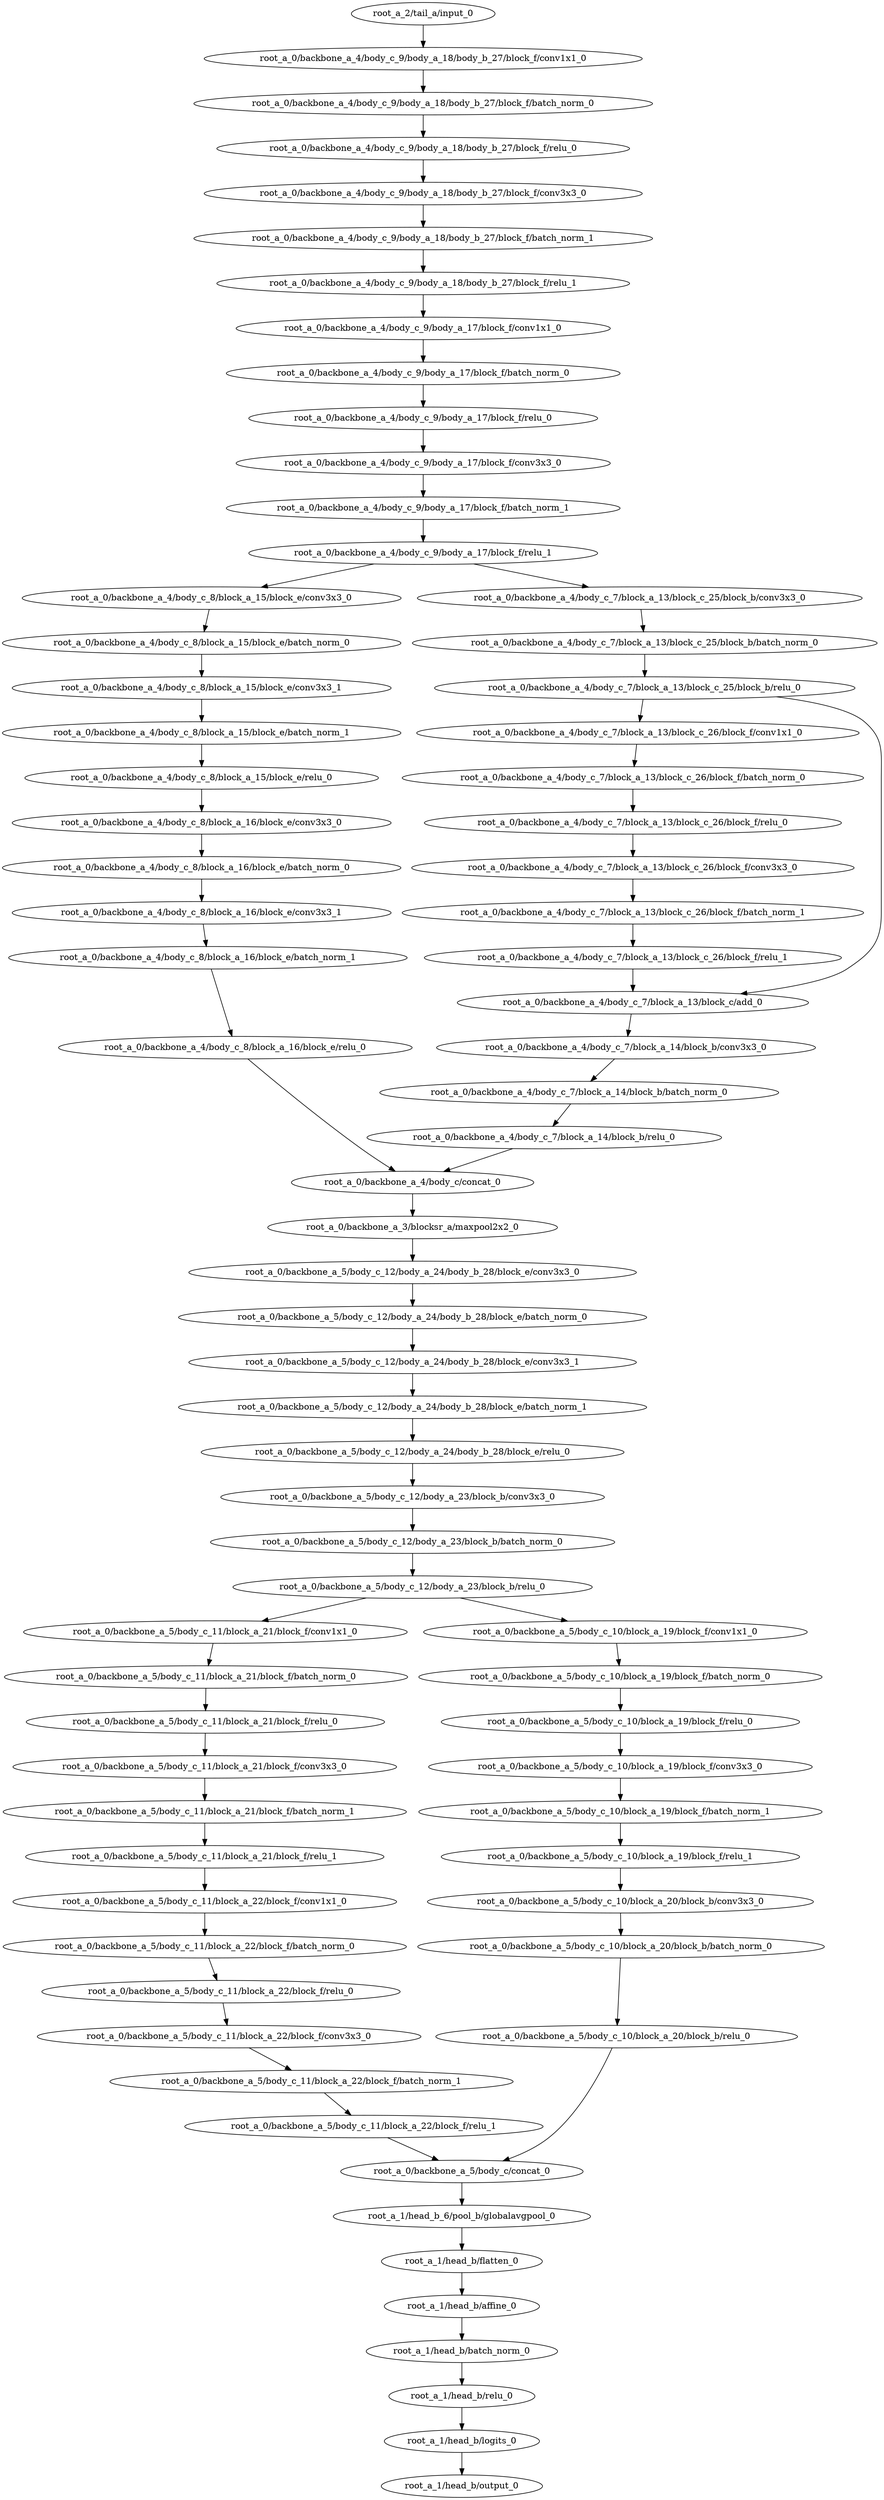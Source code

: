 digraph root_a {
	"root_a_2/tail_a/input_0"
	"root_a_0/backbone_a_4/body_c_9/body_a_18/body_b_27/block_f/conv1x1_0"
	"root_a_0/backbone_a_4/body_c_9/body_a_18/body_b_27/block_f/batch_norm_0"
	"root_a_0/backbone_a_4/body_c_9/body_a_18/body_b_27/block_f/relu_0"
	"root_a_0/backbone_a_4/body_c_9/body_a_18/body_b_27/block_f/conv3x3_0"
	"root_a_0/backbone_a_4/body_c_9/body_a_18/body_b_27/block_f/batch_norm_1"
	"root_a_0/backbone_a_4/body_c_9/body_a_18/body_b_27/block_f/relu_1"
	"root_a_0/backbone_a_4/body_c_9/body_a_17/block_f/conv1x1_0"
	"root_a_0/backbone_a_4/body_c_9/body_a_17/block_f/batch_norm_0"
	"root_a_0/backbone_a_4/body_c_9/body_a_17/block_f/relu_0"
	"root_a_0/backbone_a_4/body_c_9/body_a_17/block_f/conv3x3_0"
	"root_a_0/backbone_a_4/body_c_9/body_a_17/block_f/batch_norm_1"
	"root_a_0/backbone_a_4/body_c_9/body_a_17/block_f/relu_1"
	"root_a_0/backbone_a_4/body_c_8/block_a_15/block_e/conv3x3_0"
	"root_a_0/backbone_a_4/body_c_8/block_a_15/block_e/batch_norm_0"
	"root_a_0/backbone_a_4/body_c_8/block_a_15/block_e/conv3x3_1"
	"root_a_0/backbone_a_4/body_c_8/block_a_15/block_e/batch_norm_1"
	"root_a_0/backbone_a_4/body_c_8/block_a_15/block_e/relu_0"
	"root_a_0/backbone_a_4/body_c_8/block_a_16/block_e/conv3x3_0"
	"root_a_0/backbone_a_4/body_c_8/block_a_16/block_e/batch_norm_0"
	"root_a_0/backbone_a_4/body_c_8/block_a_16/block_e/conv3x3_1"
	"root_a_0/backbone_a_4/body_c_8/block_a_16/block_e/batch_norm_1"
	"root_a_0/backbone_a_4/body_c_8/block_a_16/block_e/relu_0"
	"root_a_0/backbone_a_4/body_c_7/block_a_13/block_c_25/block_b/conv3x3_0"
	"root_a_0/backbone_a_4/body_c_7/block_a_13/block_c_25/block_b/batch_norm_0"
	"root_a_0/backbone_a_4/body_c_7/block_a_13/block_c_25/block_b/relu_0"
	"root_a_0/backbone_a_4/body_c_7/block_a_13/block_c_26/block_f/conv1x1_0"
	"root_a_0/backbone_a_4/body_c_7/block_a_13/block_c_26/block_f/batch_norm_0"
	"root_a_0/backbone_a_4/body_c_7/block_a_13/block_c_26/block_f/relu_0"
	"root_a_0/backbone_a_4/body_c_7/block_a_13/block_c_26/block_f/conv3x3_0"
	"root_a_0/backbone_a_4/body_c_7/block_a_13/block_c_26/block_f/batch_norm_1"
	"root_a_0/backbone_a_4/body_c_7/block_a_13/block_c_26/block_f/relu_1"
	"root_a_0/backbone_a_4/body_c_7/block_a_13/block_c/add_0"
	"root_a_0/backbone_a_4/body_c_7/block_a_14/block_b/conv3x3_0"
	"root_a_0/backbone_a_4/body_c_7/block_a_14/block_b/batch_norm_0"
	"root_a_0/backbone_a_4/body_c_7/block_a_14/block_b/relu_0"
	"root_a_0/backbone_a_4/body_c/concat_0"
	"root_a_0/backbone_a_3/blocksr_a/maxpool2x2_0"
	"root_a_0/backbone_a_5/body_c_12/body_a_24/body_b_28/block_e/conv3x3_0"
	"root_a_0/backbone_a_5/body_c_12/body_a_24/body_b_28/block_e/batch_norm_0"
	"root_a_0/backbone_a_5/body_c_12/body_a_24/body_b_28/block_e/conv3x3_1"
	"root_a_0/backbone_a_5/body_c_12/body_a_24/body_b_28/block_e/batch_norm_1"
	"root_a_0/backbone_a_5/body_c_12/body_a_24/body_b_28/block_e/relu_0"
	"root_a_0/backbone_a_5/body_c_12/body_a_23/block_b/conv3x3_0"
	"root_a_0/backbone_a_5/body_c_12/body_a_23/block_b/batch_norm_0"
	"root_a_0/backbone_a_5/body_c_12/body_a_23/block_b/relu_0"
	"root_a_0/backbone_a_5/body_c_11/block_a_21/block_f/conv1x1_0"
	"root_a_0/backbone_a_5/body_c_11/block_a_21/block_f/batch_norm_0"
	"root_a_0/backbone_a_5/body_c_11/block_a_21/block_f/relu_0"
	"root_a_0/backbone_a_5/body_c_11/block_a_21/block_f/conv3x3_0"
	"root_a_0/backbone_a_5/body_c_11/block_a_21/block_f/batch_norm_1"
	"root_a_0/backbone_a_5/body_c_11/block_a_21/block_f/relu_1"
	"root_a_0/backbone_a_5/body_c_11/block_a_22/block_f/conv1x1_0"
	"root_a_0/backbone_a_5/body_c_11/block_a_22/block_f/batch_norm_0"
	"root_a_0/backbone_a_5/body_c_11/block_a_22/block_f/relu_0"
	"root_a_0/backbone_a_5/body_c_11/block_a_22/block_f/conv3x3_0"
	"root_a_0/backbone_a_5/body_c_11/block_a_22/block_f/batch_norm_1"
	"root_a_0/backbone_a_5/body_c_11/block_a_22/block_f/relu_1"
	"root_a_0/backbone_a_5/body_c_10/block_a_19/block_f/conv1x1_0"
	"root_a_0/backbone_a_5/body_c_10/block_a_19/block_f/batch_norm_0"
	"root_a_0/backbone_a_5/body_c_10/block_a_19/block_f/relu_0"
	"root_a_0/backbone_a_5/body_c_10/block_a_19/block_f/conv3x3_0"
	"root_a_0/backbone_a_5/body_c_10/block_a_19/block_f/batch_norm_1"
	"root_a_0/backbone_a_5/body_c_10/block_a_19/block_f/relu_1"
	"root_a_0/backbone_a_5/body_c_10/block_a_20/block_b/conv3x3_0"
	"root_a_0/backbone_a_5/body_c_10/block_a_20/block_b/batch_norm_0"
	"root_a_0/backbone_a_5/body_c_10/block_a_20/block_b/relu_0"
	"root_a_0/backbone_a_5/body_c/concat_0"
	"root_a_1/head_b_6/pool_b/globalavgpool_0"
	"root_a_1/head_b/flatten_0"
	"root_a_1/head_b/affine_0"
	"root_a_1/head_b/batch_norm_0"
	"root_a_1/head_b/relu_0"
	"root_a_1/head_b/logits_0"
	"root_a_1/head_b/output_0"

	"root_a_2/tail_a/input_0" -> "root_a_0/backbone_a_4/body_c_9/body_a_18/body_b_27/block_f/conv1x1_0"
	"root_a_0/backbone_a_4/body_c_9/body_a_18/body_b_27/block_f/conv1x1_0" -> "root_a_0/backbone_a_4/body_c_9/body_a_18/body_b_27/block_f/batch_norm_0"
	"root_a_0/backbone_a_4/body_c_9/body_a_18/body_b_27/block_f/batch_norm_0" -> "root_a_0/backbone_a_4/body_c_9/body_a_18/body_b_27/block_f/relu_0"
	"root_a_0/backbone_a_4/body_c_9/body_a_18/body_b_27/block_f/relu_0" -> "root_a_0/backbone_a_4/body_c_9/body_a_18/body_b_27/block_f/conv3x3_0"
	"root_a_0/backbone_a_4/body_c_9/body_a_18/body_b_27/block_f/conv3x3_0" -> "root_a_0/backbone_a_4/body_c_9/body_a_18/body_b_27/block_f/batch_norm_1"
	"root_a_0/backbone_a_4/body_c_9/body_a_18/body_b_27/block_f/batch_norm_1" -> "root_a_0/backbone_a_4/body_c_9/body_a_18/body_b_27/block_f/relu_1"
	"root_a_0/backbone_a_4/body_c_9/body_a_18/body_b_27/block_f/relu_1" -> "root_a_0/backbone_a_4/body_c_9/body_a_17/block_f/conv1x1_0"
	"root_a_0/backbone_a_4/body_c_9/body_a_17/block_f/conv1x1_0" -> "root_a_0/backbone_a_4/body_c_9/body_a_17/block_f/batch_norm_0"
	"root_a_0/backbone_a_4/body_c_9/body_a_17/block_f/batch_norm_0" -> "root_a_0/backbone_a_4/body_c_9/body_a_17/block_f/relu_0"
	"root_a_0/backbone_a_4/body_c_9/body_a_17/block_f/relu_0" -> "root_a_0/backbone_a_4/body_c_9/body_a_17/block_f/conv3x3_0"
	"root_a_0/backbone_a_4/body_c_9/body_a_17/block_f/conv3x3_0" -> "root_a_0/backbone_a_4/body_c_9/body_a_17/block_f/batch_norm_1"
	"root_a_0/backbone_a_4/body_c_9/body_a_17/block_f/batch_norm_1" -> "root_a_0/backbone_a_4/body_c_9/body_a_17/block_f/relu_1"
	"root_a_0/backbone_a_4/body_c_9/body_a_17/block_f/relu_1" -> "root_a_0/backbone_a_4/body_c_8/block_a_15/block_e/conv3x3_0"
	"root_a_0/backbone_a_4/body_c_8/block_a_15/block_e/conv3x3_0" -> "root_a_0/backbone_a_4/body_c_8/block_a_15/block_e/batch_norm_0"
	"root_a_0/backbone_a_4/body_c_8/block_a_15/block_e/batch_norm_0" -> "root_a_0/backbone_a_4/body_c_8/block_a_15/block_e/conv3x3_1"
	"root_a_0/backbone_a_4/body_c_8/block_a_15/block_e/conv3x3_1" -> "root_a_0/backbone_a_4/body_c_8/block_a_15/block_e/batch_norm_1"
	"root_a_0/backbone_a_4/body_c_8/block_a_15/block_e/batch_norm_1" -> "root_a_0/backbone_a_4/body_c_8/block_a_15/block_e/relu_0"
	"root_a_0/backbone_a_4/body_c_8/block_a_15/block_e/relu_0" -> "root_a_0/backbone_a_4/body_c_8/block_a_16/block_e/conv3x3_0"
	"root_a_0/backbone_a_4/body_c_8/block_a_16/block_e/conv3x3_0" -> "root_a_0/backbone_a_4/body_c_8/block_a_16/block_e/batch_norm_0"
	"root_a_0/backbone_a_4/body_c_8/block_a_16/block_e/batch_norm_0" -> "root_a_0/backbone_a_4/body_c_8/block_a_16/block_e/conv3x3_1"
	"root_a_0/backbone_a_4/body_c_8/block_a_16/block_e/conv3x3_1" -> "root_a_0/backbone_a_4/body_c_8/block_a_16/block_e/batch_norm_1"
	"root_a_0/backbone_a_4/body_c_8/block_a_16/block_e/batch_norm_1" -> "root_a_0/backbone_a_4/body_c_8/block_a_16/block_e/relu_0"
	"root_a_0/backbone_a_4/body_c_9/body_a_17/block_f/relu_1" -> "root_a_0/backbone_a_4/body_c_7/block_a_13/block_c_25/block_b/conv3x3_0"
	"root_a_0/backbone_a_4/body_c_7/block_a_13/block_c_25/block_b/conv3x3_0" -> "root_a_0/backbone_a_4/body_c_7/block_a_13/block_c_25/block_b/batch_norm_0"
	"root_a_0/backbone_a_4/body_c_7/block_a_13/block_c_25/block_b/batch_norm_0" -> "root_a_0/backbone_a_4/body_c_7/block_a_13/block_c_25/block_b/relu_0"
	"root_a_0/backbone_a_4/body_c_7/block_a_13/block_c_25/block_b/relu_0" -> "root_a_0/backbone_a_4/body_c_7/block_a_13/block_c_26/block_f/conv1x1_0"
	"root_a_0/backbone_a_4/body_c_7/block_a_13/block_c_26/block_f/conv1x1_0" -> "root_a_0/backbone_a_4/body_c_7/block_a_13/block_c_26/block_f/batch_norm_0"
	"root_a_0/backbone_a_4/body_c_7/block_a_13/block_c_26/block_f/batch_norm_0" -> "root_a_0/backbone_a_4/body_c_7/block_a_13/block_c_26/block_f/relu_0"
	"root_a_0/backbone_a_4/body_c_7/block_a_13/block_c_26/block_f/relu_0" -> "root_a_0/backbone_a_4/body_c_7/block_a_13/block_c_26/block_f/conv3x3_0"
	"root_a_0/backbone_a_4/body_c_7/block_a_13/block_c_26/block_f/conv3x3_0" -> "root_a_0/backbone_a_4/body_c_7/block_a_13/block_c_26/block_f/batch_norm_1"
	"root_a_0/backbone_a_4/body_c_7/block_a_13/block_c_26/block_f/batch_norm_1" -> "root_a_0/backbone_a_4/body_c_7/block_a_13/block_c_26/block_f/relu_1"
	"root_a_0/backbone_a_4/body_c_7/block_a_13/block_c_25/block_b/relu_0" -> "root_a_0/backbone_a_4/body_c_7/block_a_13/block_c/add_0"
	"root_a_0/backbone_a_4/body_c_7/block_a_13/block_c_26/block_f/relu_1" -> "root_a_0/backbone_a_4/body_c_7/block_a_13/block_c/add_0"
	"root_a_0/backbone_a_4/body_c_7/block_a_13/block_c/add_0" -> "root_a_0/backbone_a_4/body_c_7/block_a_14/block_b/conv3x3_0"
	"root_a_0/backbone_a_4/body_c_7/block_a_14/block_b/conv3x3_0" -> "root_a_0/backbone_a_4/body_c_7/block_a_14/block_b/batch_norm_0"
	"root_a_0/backbone_a_4/body_c_7/block_a_14/block_b/batch_norm_0" -> "root_a_0/backbone_a_4/body_c_7/block_a_14/block_b/relu_0"
	"root_a_0/backbone_a_4/body_c_8/block_a_16/block_e/relu_0" -> "root_a_0/backbone_a_4/body_c/concat_0"
	"root_a_0/backbone_a_4/body_c_7/block_a_14/block_b/relu_0" -> "root_a_0/backbone_a_4/body_c/concat_0"
	"root_a_0/backbone_a_4/body_c/concat_0" -> "root_a_0/backbone_a_3/blocksr_a/maxpool2x2_0"
	"root_a_0/backbone_a_3/blocksr_a/maxpool2x2_0" -> "root_a_0/backbone_a_5/body_c_12/body_a_24/body_b_28/block_e/conv3x3_0"
	"root_a_0/backbone_a_5/body_c_12/body_a_24/body_b_28/block_e/conv3x3_0" -> "root_a_0/backbone_a_5/body_c_12/body_a_24/body_b_28/block_e/batch_norm_0"
	"root_a_0/backbone_a_5/body_c_12/body_a_24/body_b_28/block_e/batch_norm_0" -> "root_a_0/backbone_a_5/body_c_12/body_a_24/body_b_28/block_e/conv3x3_1"
	"root_a_0/backbone_a_5/body_c_12/body_a_24/body_b_28/block_e/conv3x3_1" -> "root_a_0/backbone_a_5/body_c_12/body_a_24/body_b_28/block_e/batch_norm_1"
	"root_a_0/backbone_a_5/body_c_12/body_a_24/body_b_28/block_e/batch_norm_1" -> "root_a_0/backbone_a_5/body_c_12/body_a_24/body_b_28/block_e/relu_0"
	"root_a_0/backbone_a_5/body_c_12/body_a_24/body_b_28/block_e/relu_0" -> "root_a_0/backbone_a_5/body_c_12/body_a_23/block_b/conv3x3_0"
	"root_a_0/backbone_a_5/body_c_12/body_a_23/block_b/conv3x3_0" -> "root_a_0/backbone_a_5/body_c_12/body_a_23/block_b/batch_norm_0"
	"root_a_0/backbone_a_5/body_c_12/body_a_23/block_b/batch_norm_0" -> "root_a_0/backbone_a_5/body_c_12/body_a_23/block_b/relu_0"
	"root_a_0/backbone_a_5/body_c_12/body_a_23/block_b/relu_0" -> "root_a_0/backbone_a_5/body_c_11/block_a_21/block_f/conv1x1_0"
	"root_a_0/backbone_a_5/body_c_11/block_a_21/block_f/conv1x1_0" -> "root_a_0/backbone_a_5/body_c_11/block_a_21/block_f/batch_norm_0"
	"root_a_0/backbone_a_5/body_c_11/block_a_21/block_f/batch_norm_0" -> "root_a_0/backbone_a_5/body_c_11/block_a_21/block_f/relu_0"
	"root_a_0/backbone_a_5/body_c_11/block_a_21/block_f/relu_0" -> "root_a_0/backbone_a_5/body_c_11/block_a_21/block_f/conv3x3_0"
	"root_a_0/backbone_a_5/body_c_11/block_a_21/block_f/conv3x3_0" -> "root_a_0/backbone_a_5/body_c_11/block_a_21/block_f/batch_norm_1"
	"root_a_0/backbone_a_5/body_c_11/block_a_21/block_f/batch_norm_1" -> "root_a_0/backbone_a_5/body_c_11/block_a_21/block_f/relu_1"
	"root_a_0/backbone_a_5/body_c_11/block_a_21/block_f/relu_1" -> "root_a_0/backbone_a_5/body_c_11/block_a_22/block_f/conv1x1_0"
	"root_a_0/backbone_a_5/body_c_11/block_a_22/block_f/conv1x1_0" -> "root_a_0/backbone_a_5/body_c_11/block_a_22/block_f/batch_norm_0"
	"root_a_0/backbone_a_5/body_c_11/block_a_22/block_f/batch_norm_0" -> "root_a_0/backbone_a_5/body_c_11/block_a_22/block_f/relu_0"
	"root_a_0/backbone_a_5/body_c_11/block_a_22/block_f/relu_0" -> "root_a_0/backbone_a_5/body_c_11/block_a_22/block_f/conv3x3_0"
	"root_a_0/backbone_a_5/body_c_11/block_a_22/block_f/conv3x3_0" -> "root_a_0/backbone_a_5/body_c_11/block_a_22/block_f/batch_norm_1"
	"root_a_0/backbone_a_5/body_c_11/block_a_22/block_f/batch_norm_1" -> "root_a_0/backbone_a_5/body_c_11/block_a_22/block_f/relu_1"
	"root_a_0/backbone_a_5/body_c_12/body_a_23/block_b/relu_0" -> "root_a_0/backbone_a_5/body_c_10/block_a_19/block_f/conv1x1_0"
	"root_a_0/backbone_a_5/body_c_10/block_a_19/block_f/conv1x1_0" -> "root_a_0/backbone_a_5/body_c_10/block_a_19/block_f/batch_norm_0"
	"root_a_0/backbone_a_5/body_c_10/block_a_19/block_f/batch_norm_0" -> "root_a_0/backbone_a_5/body_c_10/block_a_19/block_f/relu_0"
	"root_a_0/backbone_a_5/body_c_10/block_a_19/block_f/relu_0" -> "root_a_0/backbone_a_5/body_c_10/block_a_19/block_f/conv3x3_0"
	"root_a_0/backbone_a_5/body_c_10/block_a_19/block_f/conv3x3_0" -> "root_a_0/backbone_a_5/body_c_10/block_a_19/block_f/batch_norm_1"
	"root_a_0/backbone_a_5/body_c_10/block_a_19/block_f/batch_norm_1" -> "root_a_0/backbone_a_5/body_c_10/block_a_19/block_f/relu_1"
	"root_a_0/backbone_a_5/body_c_10/block_a_19/block_f/relu_1" -> "root_a_0/backbone_a_5/body_c_10/block_a_20/block_b/conv3x3_0"
	"root_a_0/backbone_a_5/body_c_10/block_a_20/block_b/conv3x3_0" -> "root_a_0/backbone_a_5/body_c_10/block_a_20/block_b/batch_norm_0"
	"root_a_0/backbone_a_5/body_c_10/block_a_20/block_b/batch_norm_0" -> "root_a_0/backbone_a_5/body_c_10/block_a_20/block_b/relu_0"
	"root_a_0/backbone_a_5/body_c_11/block_a_22/block_f/relu_1" -> "root_a_0/backbone_a_5/body_c/concat_0"
	"root_a_0/backbone_a_5/body_c_10/block_a_20/block_b/relu_0" -> "root_a_0/backbone_a_5/body_c/concat_0"
	"root_a_0/backbone_a_5/body_c/concat_0" -> "root_a_1/head_b_6/pool_b/globalavgpool_0"
	"root_a_1/head_b_6/pool_b/globalavgpool_0" -> "root_a_1/head_b/flatten_0"
	"root_a_1/head_b/flatten_0" -> "root_a_1/head_b/affine_0"
	"root_a_1/head_b/affine_0" -> "root_a_1/head_b/batch_norm_0"
	"root_a_1/head_b/batch_norm_0" -> "root_a_1/head_b/relu_0"
	"root_a_1/head_b/relu_0" -> "root_a_1/head_b/logits_0"
	"root_a_1/head_b/logits_0" -> "root_a_1/head_b/output_0"

}